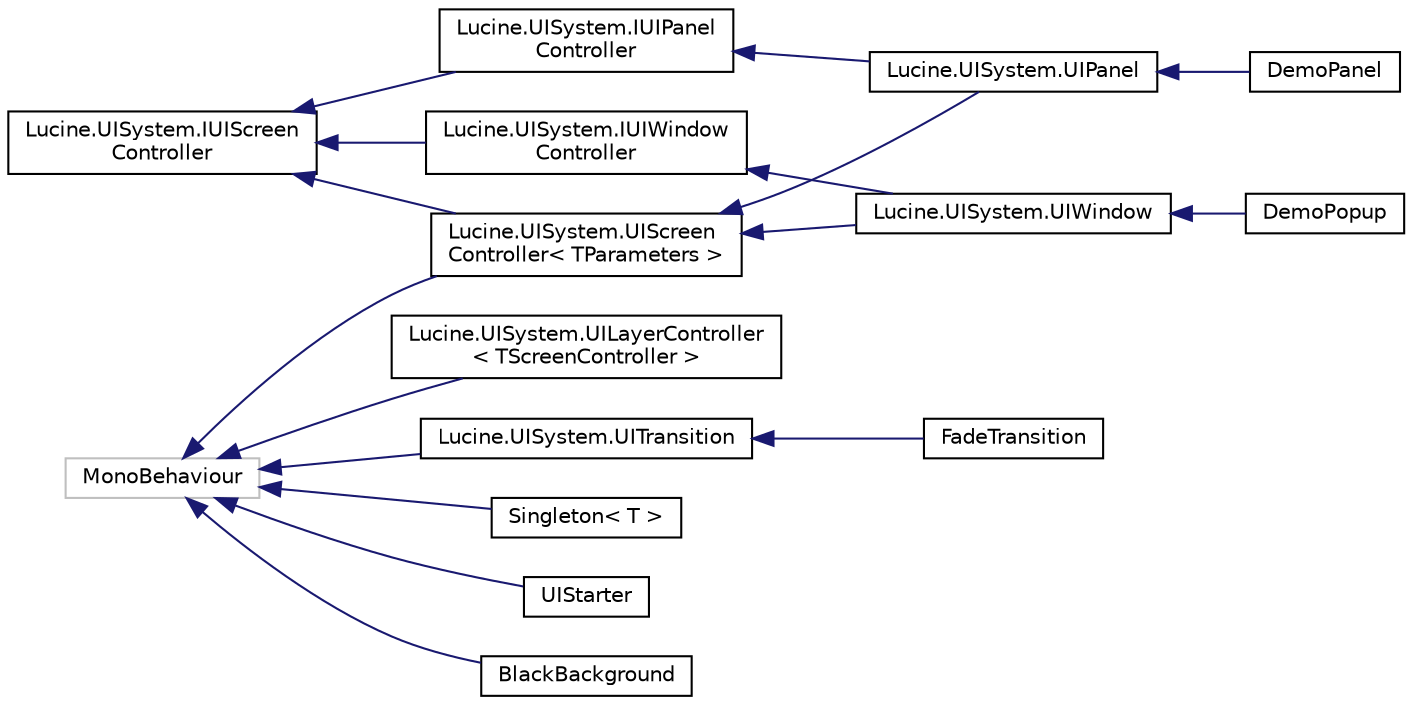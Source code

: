 digraph "Graphical Class Hierarchy"
{
 // LATEX_PDF_SIZE
  edge [fontname="Helvetica",fontsize="10",labelfontname="Helvetica",labelfontsize="10"];
  node [fontname="Helvetica",fontsize="10",shape=record];
  rankdir="LR";
  Node29 [label="Lucine.UISystem.IUIScreen\lController",height=0.2,width=0.4,color="black", fillcolor="white", style="filled",URL="$interface_lucine_1_1_u_i_system_1_1_i_u_i_screen_controller.html",tooltip="Interface that a screen must implement"];
  Node29 -> Node30 [dir="back",color="midnightblue",fontsize="10",style="solid",fontname="Helvetica"];
  Node30 [label="Lucine.UISystem.IUIPanel\lController",height=0.2,width=0.4,color="black", fillcolor="white", style="filled",URL="$interface_lucine_1_1_u_i_system_1_1_i_u_i_panel_controller.html",tooltip="Panel controller interface Nothing more thant a ScreenController interface Nothing special to expose ..."];
  Node30 -> Node5 [dir="back",color="midnightblue",fontsize="10",style="solid",fontname="Helvetica"];
  Node5 [label="Lucine.UISystem.UIPanel",height=0.2,width=0.4,color="black", fillcolor="white", style="filled",URL="$class_lucine_1_1_u_i_system_1_1_u_i_panel.html",tooltip="Panel with basic Panel Parameters"];
  Node5 -> Node6 [dir="back",color="midnightblue",fontsize="10",style="solid",fontname="Helvetica"];
  Node6 [label="DemoPanel",height=0.2,width=0.4,color="black", fillcolor="white", style="filled",URL="$class_demo_panel.html",tooltip=" "];
  Node29 -> Node31 [dir="back",color="midnightblue",fontsize="10",style="solid",fontname="Helvetica"];
  Node31 [label="Lucine.UISystem.IUIWindow\lController",height=0.2,width=0.4,color="black", fillcolor="white", style="filled",URL="$interface_lucine_1_1_u_i_system_1_1_i_u_i_window_controller.html",tooltip="Interface to implement for windows screen controllers It is related to UIWindowParameters"];
  Node31 -> Node0 [dir="back",color="midnightblue",fontsize="10",style="solid",fontname="Helvetica"];
  Node0 [label="Lucine.UISystem.UIWindow",height=0.2,width=0.4,color="black", fillcolor="white", style="filled",URL="$class_lucine_1_1_u_i_system_1_1_u_i_window.html",tooltip="A basic window with default windows parameters"];
  Node0 -> Node1 [dir="back",color="midnightblue",fontsize="10",style="solid",fontname="Helvetica"];
  Node1 [label="DemoPopup",height=0.2,width=0.4,color="black", fillcolor="white", style="filled",URL="$class_demo_popup.html",tooltip=" "];
  Node29 -> Node18 [dir="back",color="midnightblue",fontsize="10",style="solid",fontname="Helvetica"];
  Node18 [label="Lucine.UISystem.UIScreen\lController\< TParameters \>",height=0.2,width=0.4,color="black", fillcolor="white", style="filled",URL="$class_lucine_1_1_u_i_system_1_1_u_i_screen_controller.html",tooltip="UIScreen controller is the base class for all types of windows, panels, popup whatever u want It impl..."];
  Node18 -> Node5 [dir="back",color="midnightblue",fontsize="10",style="solid",fontname="Helvetica"];
  Node18 -> Node0 [dir="back",color="midnightblue",fontsize="10",style="solid",fontname="Helvetica"];
  Node15 [label="MonoBehaviour",height=0.2,width=0.4,color="grey75", fillcolor="white", style="filled",tooltip=" "];
  Node15 -> Node16 [dir="back",color="midnightblue",fontsize="10",style="solid",fontname="Helvetica"];
  Node16 [label="BlackBackground",height=0.2,width=0.4,color="black", fillcolor="white", style="filled",URL="$class_black_background.html",tooltip="This class helps to handle black background for popups"];
  Node15 -> Node17 [dir="back",color="midnightblue",fontsize="10",style="solid",fontname="Helvetica"];
  Node17 [label="Lucine.UISystem.UILayerController\l\< TScreenController \>",height=0.2,width=0.4,color="black", fillcolor="white", style="filled",URL="$class_lucine_1_1_u_i_system_1_1_u_i_layer_controller.html",tooltip="The layer class. The layer is responsible of all child screens, we should pass from the layer to show..."];
  Node15 -> Node18 [dir="back",color="midnightblue",fontsize="10",style="solid",fontname="Helvetica"];
  Node15 -> Node19 [dir="back",color="midnightblue",fontsize="10",style="solid",fontname="Helvetica"];
  Node19 [label="Lucine.UISystem.UITransition",height=0.2,width=0.4,color="black", fillcolor="white", style="filled",URL="$class_lucine_1_1_u_i_system_1_1_u_i_transition.html",tooltip="Base class for Transition implementation Transition are animations that can be done when opening or c..."];
  Node19 -> Node20 [dir="back",color="midnightblue",fontsize="10",style="solid",fontname="Helvetica"];
  Node20 [label="FadeTransition",height=0.2,width=0.4,color="black", fillcolor="white", style="filled",URL="$class_fade_transition.html",tooltip=" "];
  Node15 -> Node21 [dir="back",color="midnightblue",fontsize="10",style="solid",fontname="Helvetica"];
  Node21 [label="Singleton\< T \>",height=0.2,width=0.4,color="black", fillcolor="white", style="filled",URL="$class_singleton.html",tooltip="Inherit from this base class to create a singleton. e.g. public class MyClassName : Singleton<MyClass..."];
  Node15 -> Node22 [dir="back",color="midnightblue",fontsize="10",style="solid",fontname="Helvetica"];
  Node22 [label="UIStarter",height=0.2,width=0.4,color="black", fillcolor="white", style="filled",URL="$class_u_i_starter.html",tooltip=" "];
}

